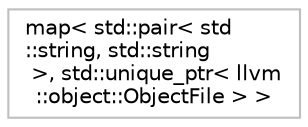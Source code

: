 digraph "Graphical Class Hierarchy"
{
 // LATEX_PDF_SIZE
  bgcolor="transparent";
  edge [fontname="Helvetica",fontsize="10",labelfontname="Helvetica",labelfontsize="10"];
  node [fontname="Helvetica",fontsize="10",shape=record];
  rankdir="LR";
  Node0 [label="map\< std::pair\< std\l::string, std::string\l \>, std::unique_ptr\< llvm\l::object::ObjectFile \> \>",height=0.2,width=0.4,color="grey75",tooltip=" "];
}
